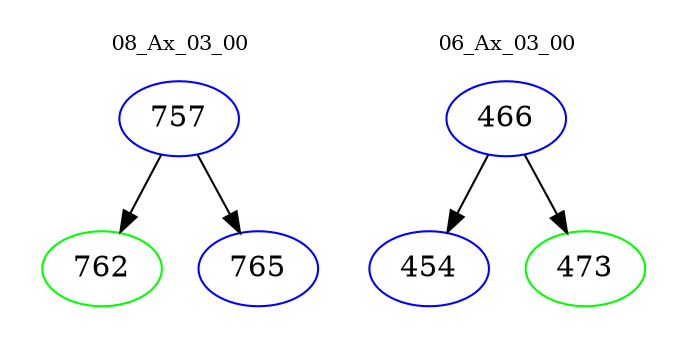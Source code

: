 digraph{
subgraph cluster_0 {
color = white
label = "08_Ax_03_00";
fontsize=10;
T0_757 [label="757", color="blue"]
T0_757 -> T0_762 [color="black"]
T0_762 [label="762", color="green"]
T0_757 -> T0_765 [color="black"]
T0_765 [label="765", color="blue"]
}
subgraph cluster_1 {
color = white
label = "06_Ax_03_00";
fontsize=10;
T1_466 [label="466", color="blue"]
T1_466 -> T1_454 [color="black"]
T1_454 [label="454", color="blue"]
T1_466 -> T1_473 [color="black"]
T1_473 [label="473", color="green"]
}
}
